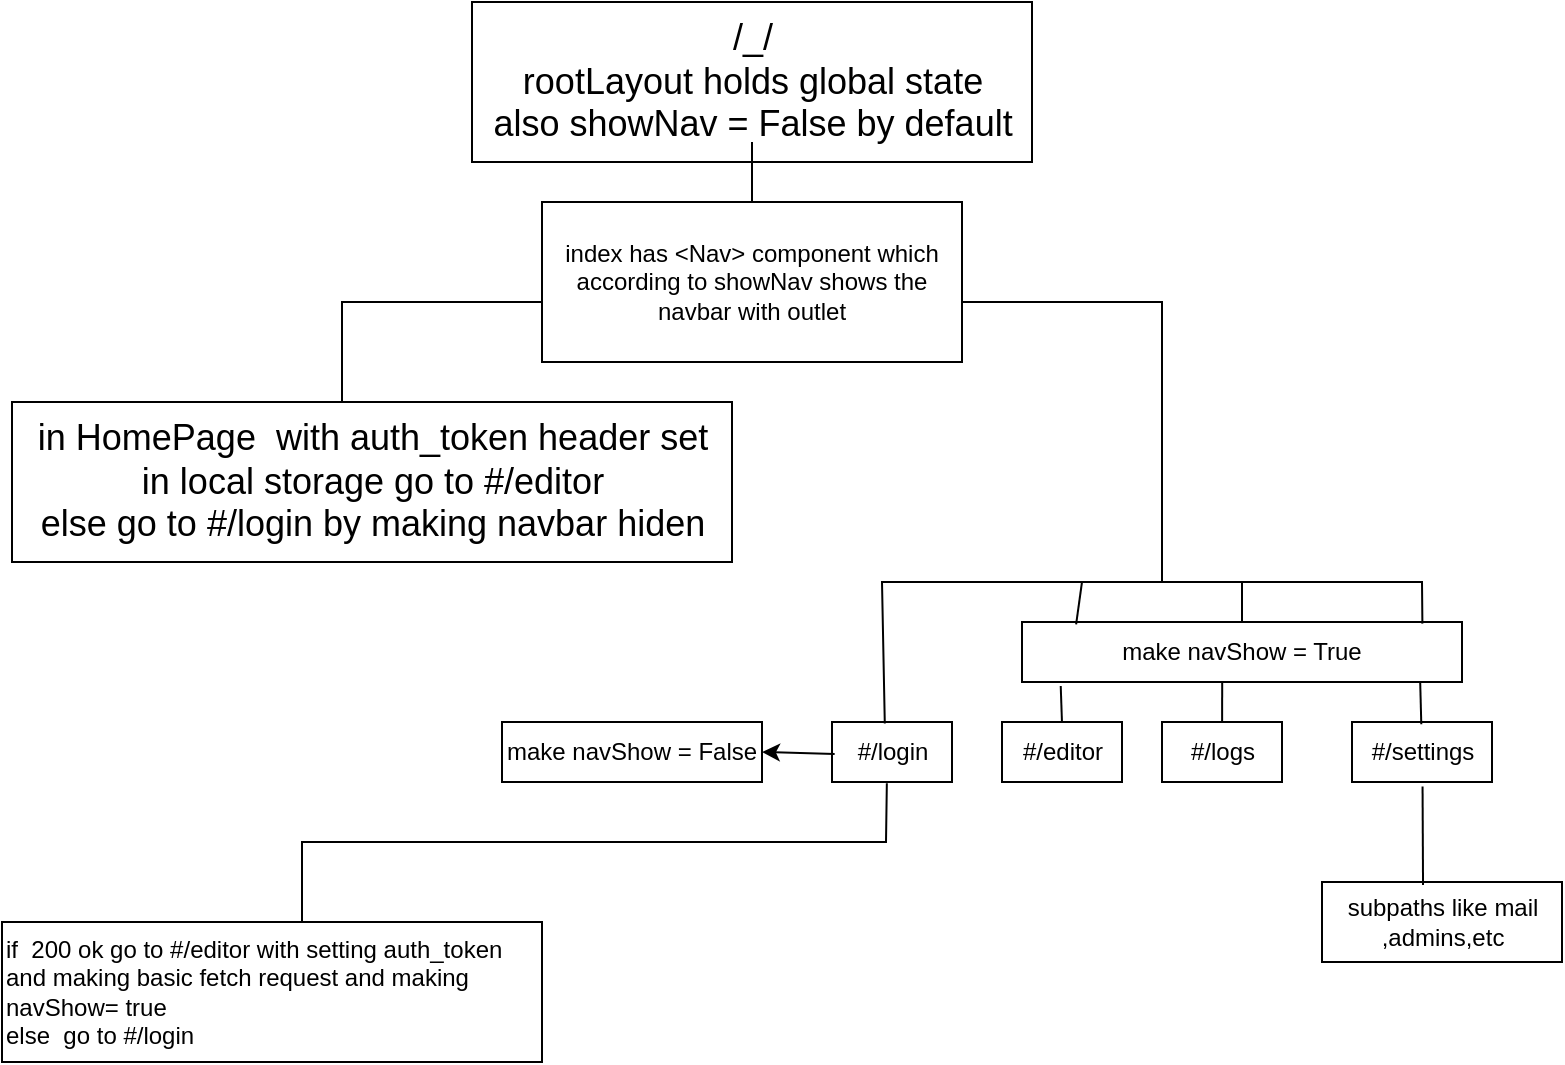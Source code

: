 <mxfile version="22.1.17" type="device">
  <diagram name="Page-1" id="pcmUAop3vFKxu8YiNvT2">
    <mxGraphModel dx="1050" dy="579" grid="1" gridSize="10" guides="1" tooltips="1" connect="1" arrows="1" fold="1" page="1" pageScale="1" pageWidth="850" pageHeight="1100" math="0" shadow="0">
      <root>
        <mxCell id="0" />
        <mxCell id="1" parent="0" />
        <mxCell id="XcVQMIOSL3GUF2yeqg58-4" value="/_/&lt;br&gt;rootLayout holds global state&lt;br&gt;&lt;div style=&quot;text-align: left;&quot;&gt;also showNav = False by default&lt;/div&gt;" style="text;html=1;align=center;verticalAlign=middle;resizable=0;points=[];autosize=1;fontSize=18;fillColor=none;strokeColor=default;" parent="1" vertex="1">
          <mxGeometry x="245" y="20" width="280" height="80" as="geometry" />
        </mxCell>
        <mxCell id="XcVQMIOSL3GUF2yeqg58-5" value="in HomePage&amp;nbsp; with auth_token header set&lt;br&gt;in local storage go to #/editor&lt;br&gt;else go to #/login by making navbar hiden" style="text;html=1;align=center;verticalAlign=middle;resizable=0;points=[];autosize=1;strokeColor=default;fillColor=none;fontSize=18;" parent="1" vertex="1">
          <mxGeometry x="15" y="220" width="360" height="80" as="geometry" />
        </mxCell>
        <mxCell id="XcVQMIOSL3GUF2yeqg58-22" value="#/login" style="text;html=1;align=center;verticalAlign=middle;resizable=0;points=[];autosize=1;strokeColor=default;fillColor=none;" parent="1" vertex="1">
          <mxGeometry x="425" y="380" width="60" height="30" as="geometry" />
        </mxCell>
        <mxCell id="XcVQMIOSL3GUF2yeqg58-23" value="#/logs" style="text;html=1;align=center;verticalAlign=middle;resizable=0;points=[];autosize=1;strokeColor=default;fillColor=none;" parent="1" vertex="1">
          <mxGeometry x="590" y="380" width="60" height="30" as="geometry" />
        </mxCell>
        <mxCell id="XcVQMIOSL3GUF2yeqg58-31" value="" style="group" parent="1" vertex="1" connectable="0">
          <mxGeometry x="180" y="90" width="410" height="80" as="geometry" />
        </mxCell>
        <mxCell id="XcVQMIOSL3GUF2yeqg58-28" value="" style="endArrow=none;html=1;rounded=0;" parent="XcVQMIOSL3GUF2yeqg58-31" edge="1">
          <mxGeometry width="50" height="50" relative="1" as="geometry">
            <mxPoint y="130" as="sourcePoint" />
            <mxPoint x="410" y="160" as="targetPoint" />
            <Array as="points">
              <mxPoint y="80" />
              <mxPoint x="205" y="80" />
              <mxPoint x="230.625" y="80" />
              <mxPoint x="410" y="80" />
            </Array>
          </mxGeometry>
        </mxCell>
        <mxCell id="XcVQMIOSL3GUF2yeqg58-30" value="" style="endArrow=none;html=1;rounded=0;" parent="XcVQMIOSL3GUF2yeqg58-31" edge="1">
          <mxGeometry width="50" height="50" relative="1" as="geometry">
            <mxPoint x="205" y="80" as="sourcePoint" />
            <mxPoint x="205" as="targetPoint" />
          </mxGeometry>
        </mxCell>
        <mxCell id="XcVQMIOSL3GUF2yeqg58-34" value="" style="endArrow=none;html=1;rounded=0;exitX=0.44;exitY=0.026;exitDx=0;exitDy=0;exitPerimeter=0;entryX=0.91;entryY=0.027;entryDx=0;entryDy=0;entryPerimeter=0;" parent="1" source="XcVQMIOSL3GUF2yeqg58-22" target="0FIjLZLeyplSgT3ngLBf-10" edge="1">
          <mxGeometry width="50" height="50" relative="1" as="geometry">
            <mxPoint x="450" y="360" as="sourcePoint" />
            <mxPoint x="720" y="360" as="targetPoint" />
            <Array as="points">
              <mxPoint x="450" y="310" />
              <mxPoint x="655" y="310" />
              <mxPoint x="680.625" y="310" />
              <mxPoint x="720" y="310" />
            </Array>
          </mxGeometry>
        </mxCell>
        <mxCell id="XcVQMIOSL3GUF2yeqg58-35" value="" style="endArrow=none;html=1;rounded=0;" parent="1" edge="1">
          <mxGeometry width="50" height="50" relative="1" as="geometry">
            <mxPoint x="590" y="310" as="sourcePoint" />
            <mxPoint x="590" y="250" as="targetPoint" />
          </mxGeometry>
        </mxCell>
        <mxCell id="XcVQMIOSL3GUF2yeqg58-36" value="" style="endArrow=none;html=1;rounded=0;exitX=0.5;exitY=0.011;exitDx=0;exitDy=0;exitPerimeter=0;entryX=0.088;entryY=1.067;entryDx=0;entryDy=0;entryPerimeter=0;" parent="1" source="0FIjLZLeyplSgT3ngLBf-7" target="0FIjLZLeyplSgT3ngLBf-10" edge="1">
          <mxGeometry width="50" height="50" relative="1" as="geometry">
            <mxPoint x="539.44" y="360.06" as="sourcePoint" />
            <mxPoint x="540" y="310" as="targetPoint" />
          </mxGeometry>
        </mxCell>
        <mxCell id="XcVQMIOSL3GUF2yeqg58-37" value="#/settings" style="text;html=1;align=center;verticalAlign=middle;resizable=0;points=[];autosize=1;strokeColor=default;fillColor=none;" parent="1" vertex="1">
          <mxGeometry x="685" y="380" width="70" height="30" as="geometry" />
        </mxCell>
        <mxCell id="XcVQMIOSL3GUF2yeqg58-38" value="subpaths like mail&lt;br&gt;,admins,etc" style="text;html=1;align=center;verticalAlign=middle;resizable=0;points=[];autosize=1;strokeColor=default;fillColor=none;" parent="1" vertex="1">
          <mxGeometry x="670" y="460" width="120" height="40" as="geometry" />
        </mxCell>
        <mxCell id="XcVQMIOSL3GUF2yeqg58-39" value="" style="endArrow=none;html=1;rounded=0;entryX=0.504;entryY=1.076;entryDx=0;entryDy=0;entryPerimeter=0;exitX=0.421;exitY=0.038;exitDx=0;exitDy=0;exitPerimeter=0;" parent="1" source="XcVQMIOSL3GUF2yeqg58-38" target="XcVQMIOSL3GUF2yeqg58-37" edge="1">
          <mxGeometry width="50" height="50" relative="1" as="geometry">
            <mxPoint x="300" y="420" as="sourcePoint" />
            <mxPoint x="500" y="400" as="targetPoint" />
          </mxGeometry>
        </mxCell>
        <mxCell id="0FIjLZLeyplSgT3ngLBf-3" value="" style="endArrow=none;html=1;rounded=0;entryX=0.457;entryY=1.02;entryDx=0;entryDy=0;entryPerimeter=0;" parent="1" target="XcVQMIOSL3GUF2yeqg58-22" edge="1">
          <mxGeometry width="50" height="50" relative="1" as="geometry">
            <mxPoint x="160" y="480" as="sourcePoint" />
            <mxPoint x="450" y="500" as="targetPoint" />
            <Array as="points">
              <mxPoint x="160" y="440" />
              <mxPoint x="452" y="440" />
            </Array>
          </mxGeometry>
        </mxCell>
        <mxCell id="0FIjLZLeyplSgT3ngLBf-4" value="if&amp;nbsp; 200 ok go to #/editor with setting auth_token and making basic fetch request and making navShow= true&lt;br&gt;else&amp;nbsp; go to #/login" style="rounded=0;whiteSpace=wrap;html=1;align=left;" parent="1" vertex="1">
          <mxGeometry x="10" y="480" width="270" height="70" as="geometry" />
        </mxCell>
        <mxCell id="0FIjLZLeyplSgT3ngLBf-7" value="#/editor" style="text;html=1;align=center;verticalAlign=middle;resizable=0;points=[];autosize=1;strokeColor=default;fillColor=none;" parent="1" vertex="1">
          <mxGeometry x="510" y="380" width="60" height="30" as="geometry" />
        </mxCell>
        <mxCell id="0FIjLZLeyplSgT3ngLBf-8" value="" style="endArrow=none;html=1;rounded=0;entryX=0.455;entryY=1;entryDx=0;entryDy=0;entryPerimeter=0;" parent="1" source="XcVQMIOSL3GUF2yeqg58-23" target="0FIjLZLeyplSgT3ngLBf-10" edge="1">
          <mxGeometry width="50" height="50" relative="1" as="geometry">
            <mxPoint x="624" y="360" as="sourcePoint" />
            <mxPoint x="620" y="310" as="targetPoint" />
          </mxGeometry>
        </mxCell>
        <mxCell id="0FIjLZLeyplSgT3ngLBf-10" value="make navShow = True" style="text;html=1;strokeColor=default;fillColor=none;align=center;verticalAlign=middle;whiteSpace=wrap;rounded=0;" parent="1" vertex="1">
          <mxGeometry x="520" y="330" width="220" height="30" as="geometry" />
        </mxCell>
        <mxCell id="0FIjLZLeyplSgT3ngLBf-12" value="" style="endArrow=none;html=1;rounded=0;" parent="1" source="0FIjLZLeyplSgT3ngLBf-10" edge="1">
          <mxGeometry width="50" height="50" relative="1" as="geometry">
            <mxPoint x="610" y="350" as="sourcePoint" />
            <mxPoint x="630" y="310" as="targetPoint" />
          </mxGeometry>
        </mxCell>
        <mxCell id="0FIjLZLeyplSgT3ngLBf-13" value="" style="endArrow=none;html=1;rounded=0;exitX=0.123;exitY=0.039;exitDx=0;exitDy=0;exitPerimeter=0;" parent="1" source="0FIjLZLeyplSgT3ngLBf-10" edge="1">
          <mxGeometry width="50" height="50" relative="1" as="geometry">
            <mxPoint x="600" y="340" as="sourcePoint" />
            <mxPoint x="550" y="310" as="targetPoint" />
          </mxGeometry>
        </mxCell>
        <mxCell id="0FIjLZLeyplSgT3ngLBf-14" value="" style="endArrow=none;html=1;rounded=0;entryX=0.905;entryY=1.009;entryDx=0;entryDy=0;entryPerimeter=0;exitX=0.495;exitY=0.037;exitDx=0;exitDy=0;exitPerimeter=0;" parent="1" source="XcVQMIOSL3GUF2yeqg58-37" target="0FIjLZLeyplSgT3ngLBf-10" edge="1">
          <mxGeometry width="50" height="50" relative="1" as="geometry">
            <mxPoint x="650" y="350" as="sourcePoint" />
            <mxPoint x="650" y="330" as="targetPoint" />
          </mxGeometry>
        </mxCell>
        <mxCell id="dDf7dUf55q2WyE8pzbko-1" value="index has &amp;lt;Nav&amp;gt; component which according to showNav shows the navbar with outlet" style="rounded=0;whiteSpace=wrap;html=1;" vertex="1" parent="1">
          <mxGeometry x="280" y="120" width="210" height="80" as="geometry" />
        </mxCell>
        <mxCell id="dDf7dUf55q2WyE8pzbko-2" value="make navShow = False" style="text;html=1;strokeColor=default;fillColor=none;align=center;verticalAlign=middle;whiteSpace=wrap;rounded=0;" vertex="1" parent="1">
          <mxGeometry x="260" y="380" width="130" height="30" as="geometry" />
        </mxCell>
        <mxCell id="dDf7dUf55q2WyE8pzbko-3" value="" style="endArrow=classic;html=1;rounded=0;exitX=0.022;exitY=0.534;exitDx=0;exitDy=0;exitPerimeter=0;entryX=1;entryY=0.5;entryDx=0;entryDy=0;" edge="1" parent="1" source="XcVQMIOSL3GUF2yeqg58-22" target="dDf7dUf55q2WyE8pzbko-2">
          <mxGeometry width="50" height="50" relative="1" as="geometry">
            <mxPoint x="430" y="380" as="sourcePoint" />
            <mxPoint x="480" y="330" as="targetPoint" />
          </mxGeometry>
        </mxCell>
      </root>
    </mxGraphModel>
  </diagram>
</mxfile>
